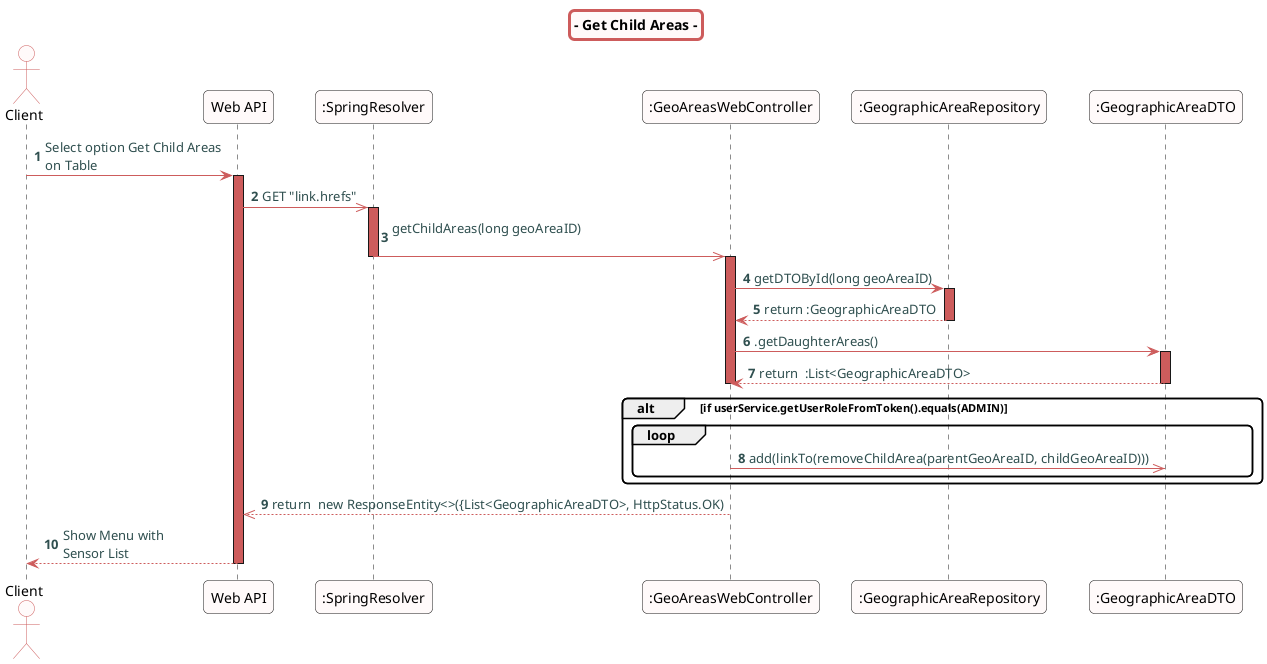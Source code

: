 @startuml
skinparam titleBorderRoundCorner 10
skinparam titleBorderThickness 3
skinparam titleBorderColor indianred
skinparam titleBackgroundColor snow
skinparam FontName quicksand

skinparam actor {
  BorderColor indianred
  backgroundColor Snow
  }

skinparam sequence {
  LifeLineBackgroundColor indianred
  ParticipantBackgroundColor snow
}

skinparam roundcorner 10

skinparam component {
  arrowThickness 1
  ArrowFontName Verdana
  ArrowColor indianred
  ArrowFontColor darkslategrey
}


title - Get Child Areas -

autonumber

actor "Client"

"Client" -> "Web API": Select option Get Child Areas\non Table

activate "Web API"
"Web API" ->> ":SpringResolver":  GET "link.hrefs"
activate ":SpringResolver"
":SpringResolver" ->> ":GeoAreasWebController": getChildAreas(long geoAreaID) \n
deactivate ":SpringResolver"
activate ":GeoAreasWebController"
":GeoAreasWebController" -> ":GeographicAreaRepository": getDTOById(long geoAreaID)
activate ":GeographicAreaRepository"
":GeographicAreaRepository" --> ":GeoAreasWebController": return :GeographicAreaDTO
deactivate ":GeographicAreaRepository"
":GeoAreasWebController" -> ":GeographicAreaDTO": .getDaughterAreas()
activate ":GeographicAreaDTO"
":GeographicAreaDTO" --> ":GeoAreasWebController": return  :List<GeographicAreaDTO>
deactivate ":GeographicAreaDTO"
deactivate ":GeoAreasWebController"

alt if userService.getUserRoleFromToken().equals(ADMIN)
loop

":GeoAreasWebController" ->> ":GeographicAreaDTO": add(linkTo(removeChildArea(parentGeoAreaID, childGeoAreaID)))
end
end
":GeoAreasWebController" -->> "Web API": return  new ResponseEntity<>({List<GeographicAreaDTO>, HttpStatus.OK)
"Web API" --> "Client": Show Menu with \nSensor List


deactivate "Web API"
@enduml
